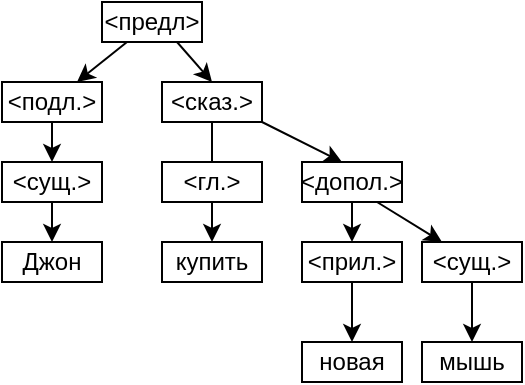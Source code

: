 <mxfile version="20.6.0" type="device"><diagram id="AE1KUlggxPBzaYHfCbyD" name="Страница 1"><mxGraphModel dx="806" dy="477" grid="1" gridSize="10" guides="1" tooltips="1" connect="1" arrows="1" fold="1" page="1" pageScale="1" pageWidth="827" pageHeight="1169" math="0" shadow="0"><root><mxCell id="0"/><mxCell id="1" parent="0"/><mxCell id="E3obAq70EUZFGAkHfKQV-3" style="rounded=0;orthogonalLoop=1;jettySize=auto;html=1;exitX=0.25;exitY=1;exitDx=0;exitDy=0;entryX=0.75;entryY=0;entryDx=0;entryDy=0;" parent="1" source="E3obAq70EUZFGAkHfKQV-1" target="E3obAq70EUZFGAkHfKQV-2" edge="1"><mxGeometry relative="1" as="geometry"/></mxCell><mxCell id="E3obAq70EUZFGAkHfKQV-5" style="edgeStyle=none;rounded=0;orthogonalLoop=1;jettySize=auto;html=1;exitX=0.75;exitY=1;exitDx=0;exitDy=0;entryX=0.5;entryY=0;entryDx=0;entryDy=0;" parent="1" source="E3obAq70EUZFGAkHfKQV-1" target="E3obAq70EUZFGAkHfKQV-4" edge="1"><mxGeometry relative="1" as="geometry"/></mxCell><mxCell id="E3obAq70EUZFGAkHfKQV-1" value="&amp;lt;предл&amp;gt;" style="rounded=0;whiteSpace=wrap;html=1;" parent="1" vertex="1"><mxGeometry x="210" y="120" width="50" height="20" as="geometry"/></mxCell><mxCell id="E3obAq70EUZFGAkHfKQV-6" style="edgeStyle=none;rounded=0;orthogonalLoop=1;jettySize=auto;html=1;exitX=0.5;exitY=1;exitDx=0;exitDy=0;" parent="1" source="E3obAq70EUZFGAkHfKQV-2" edge="1"><mxGeometry relative="1" as="geometry"><mxPoint x="185" y="200" as="targetPoint"/></mxGeometry></mxCell><mxCell id="E3obAq70EUZFGAkHfKQV-2" value="&amp;lt;подл.&amp;gt;" style="rounded=0;whiteSpace=wrap;html=1;" parent="1" vertex="1"><mxGeometry x="160" y="160" width="50" height="20" as="geometry"/></mxCell><mxCell id="E3obAq70EUZFGAkHfKQV-10" style="edgeStyle=none;rounded=0;orthogonalLoop=1;jettySize=auto;html=1;exitX=0.5;exitY=1;exitDx=0;exitDy=0;startArrow=none;" parent="1" source="E3obAq70EUZFGAkHfKQV-12" edge="1"><mxGeometry relative="1" as="geometry"><mxPoint x="265" y="200" as="targetPoint"/></mxGeometry></mxCell><mxCell id="E3obAq70EUZFGAkHfKQV-11" style="edgeStyle=none;rounded=0;orthogonalLoop=1;jettySize=auto;html=1;exitX=1;exitY=1;exitDx=0;exitDy=0;" parent="1" source="E3obAq70EUZFGAkHfKQV-4" edge="1"><mxGeometry relative="1" as="geometry"><mxPoint x="330" y="200" as="targetPoint"/></mxGeometry></mxCell><mxCell id="E3obAq70EUZFGAkHfKQV-4" value="&amp;lt;сказ.&amp;gt;" style="rounded=0;whiteSpace=wrap;html=1;" parent="1" vertex="1"><mxGeometry x="240" y="160" width="50" height="20" as="geometry"/></mxCell><mxCell id="E3obAq70EUZFGAkHfKQV-8" style="edgeStyle=none;rounded=0;orthogonalLoop=1;jettySize=auto;html=1;exitX=0.5;exitY=1;exitDx=0;exitDy=0;" parent="1" source="E3obAq70EUZFGAkHfKQV-7" edge="1"><mxGeometry relative="1" as="geometry"><mxPoint x="185" y="240" as="targetPoint"/></mxGeometry></mxCell><mxCell id="E3obAq70EUZFGAkHfKQV-7" value="&amp;lt;сущ.&amp;gt;" style="rounded=0;whiteSpace=wrap;html=1;" parent="1" vertex="1"><mxGeometry x="160" y="200" width="50" height="20" as="geometry"/></mxCell><mxCell id="E3obAq70EUZFGAkHfKQV-9" value="Джон" style="rounded=0;whiteSpace=wrap;html=1;" parent="1" vertex="1"><mxGeometry x="160" y="240" width="50" height="20" as="geometry"/></mxCell><mxCell id="E3obAq70EUZFGAkHfKQV-15" style="edgeStyle=none;rounded=0;orthogonalLoop=1;jettySize=auto;html=1;exitX=0.5;exitY=1;exitDx=0;exitDy=0;" parent="1" source="E3obAq70EUZFGAkHfKQV-12" edge="1"><mxGeometry relative="1" as="geometry"><mxPoint x="265" y="240" as="targetPoint"/></mxGeometry></mxCell><mxCell id="E3obAq70EUZFGAkHfKQV-12" value="&amp;lt;гл.&amp;gt;" style="rounded=0;whiteSpace=wrap;html=1;" parent="1" vertex="1"><mxGeometry x="240" y="200" width="50" height="20" as="geometry"/></mxCell><mxCell id="E3obAq70EUZFGAkHfKQV-13" value="" style="edgeStyle=none;rounded=0;orthogonalLoop=1;jettySize=auto;html=1;exitX=0.5;exitY=1;exitDx=0;exitDy=0;endArrow=none;" parent="1" source="E3obAq70EUZFGAkHfKQV-4" target="E3obAq70EUZFGAkHfKQV-12" edge="1"><mxGeometry relative="1" as="geometry"><mxPoint x="265" y="200" as="targetPoint"/><mxPoint x="265" y="180" as="sourcePoint"/></mxGeometry></mxCell><mxCell id="E3obAq70EUZFGAkHfKQV-17" style="edgeStyle=none;rounded=0;orthogonalLoop=1;jettySize=auto;html=1;exitX=0.5;exitY=1;exitDx=0;exitDy=0;" parent="1" source="E3obAq70EUZFGAkHfKQV-14" edge="1"><mxGeometry relative="1" as="geometry"><mxPoint x="335" y="240" as="targetPoint"/></mxGeometry></mxCell><mxCell id="E3obAq70EUZFGAkHfKQV-18" style="edgeStyle=none;rounded=0;orthogonalLoop=1;jettySize=auto;html=1;exitX=0.75;exitY=1;exitDx=0;exitDy=0;" parent="1" source="E3obAq70EUZFGAkHfKQV-14" edge="1"><mxGeometry relative="1" as="geometry"><mxPoint x="380" y="240" as="targetPoint"/></mxGeometry></mxCell><mxCell id="E3obAq70EUZFGAkHfKQV-14" value="&amp;lt;допол.&amp;gt;" style="rounded=0;whiteSpace=wrap;html=1;" parent="1" vertex="1"><mxGeometry x="310" y="200" width="50" height="20" as="geometry"/></mxCell><mxCell id="E3obAq70EUZFGAkHfKQV-16" value="купить" style="rounded=0;whiteSpace=wrap;html=1;" parent="1" vertex="1"><mxGeometry x="240" y="240" width="50" height="20" as="geometry"/></mxCell><mxCell id="E3obAq70EUZFGAkHfKQV-20" style="edgeStyle=none;rounded=0;orthogonalLoop=1;jettySize=auto;html=1;exitX=0.5;exitY=1;exitDx=0;exitDy=0;" parent="1" source="E3obAq70EUZFGAkHfKQV-19" edge="1"><mxGeometry relative="1" as="geometry"><mxPoint x="395" y="290" as="targetPoint"/></mxGeometry></mxCell><mxCell id="E3obAq70EUZFGAkHfKQV-19" value="&amp;lt;сущ.&amp;gt;" style="rounded=0;whiteSpace=wrap;html=1;" parent="1" vertex="1"><mxGeometry x="370" y="240" width="50" height="20" as="geometry"/></mxCell><mxCell id="E3obAq70EUZFGAkHfKQV-21" value="мышь" style="rounded=0;whiteSpace=wrap;html=1;" parent="1" vertex="1"><mxGeometry x="370" y="290" width="50" height="20" as="geometry"/></mxCell><mxCell id="E3obAq70EUZFGAkHfKQV-23" style="edgeStyle=none;rounded=0;orthogonalLoop=1;jettySize=auto;html=1;exitX=0.5;exitY=1;exitDx=0;exitDy=0;entryX=0.5;entryY=0;entryDx=0;entryDy=0;" parent="1" source="E3obAq70EUZFGAkHfKQV-22" target="E3obAq70EUZFGAkHfKQV-24" edge="1"><mxGeometry relative="1" as="geometry"><mxPoint x="395" y="280" as="targetPoint"/></mxGeometry></mxCell><mxCell id="E3obAq70EUZFGAkHfKQV-22" value="&amp;lt;прил.&amp;gt;" style="rounded=0;whiteSpace=wrap;html=1;" parent="1" vertex="1"><mxGeometry x="310" y="240" width="50" height="20" as="geometry"/></mxCell><mxCell id="E3obAq70EUZFGAkHfKQV-24" value="новая" style="rounded=0;whiteSpace=wrap;html=1;" parent="1" vertex="1"><mxGeometry x="310" y="290" width="50" height="20" as="geometry"/></mxCell></root></mxGraphModel></diagram></mxfile>